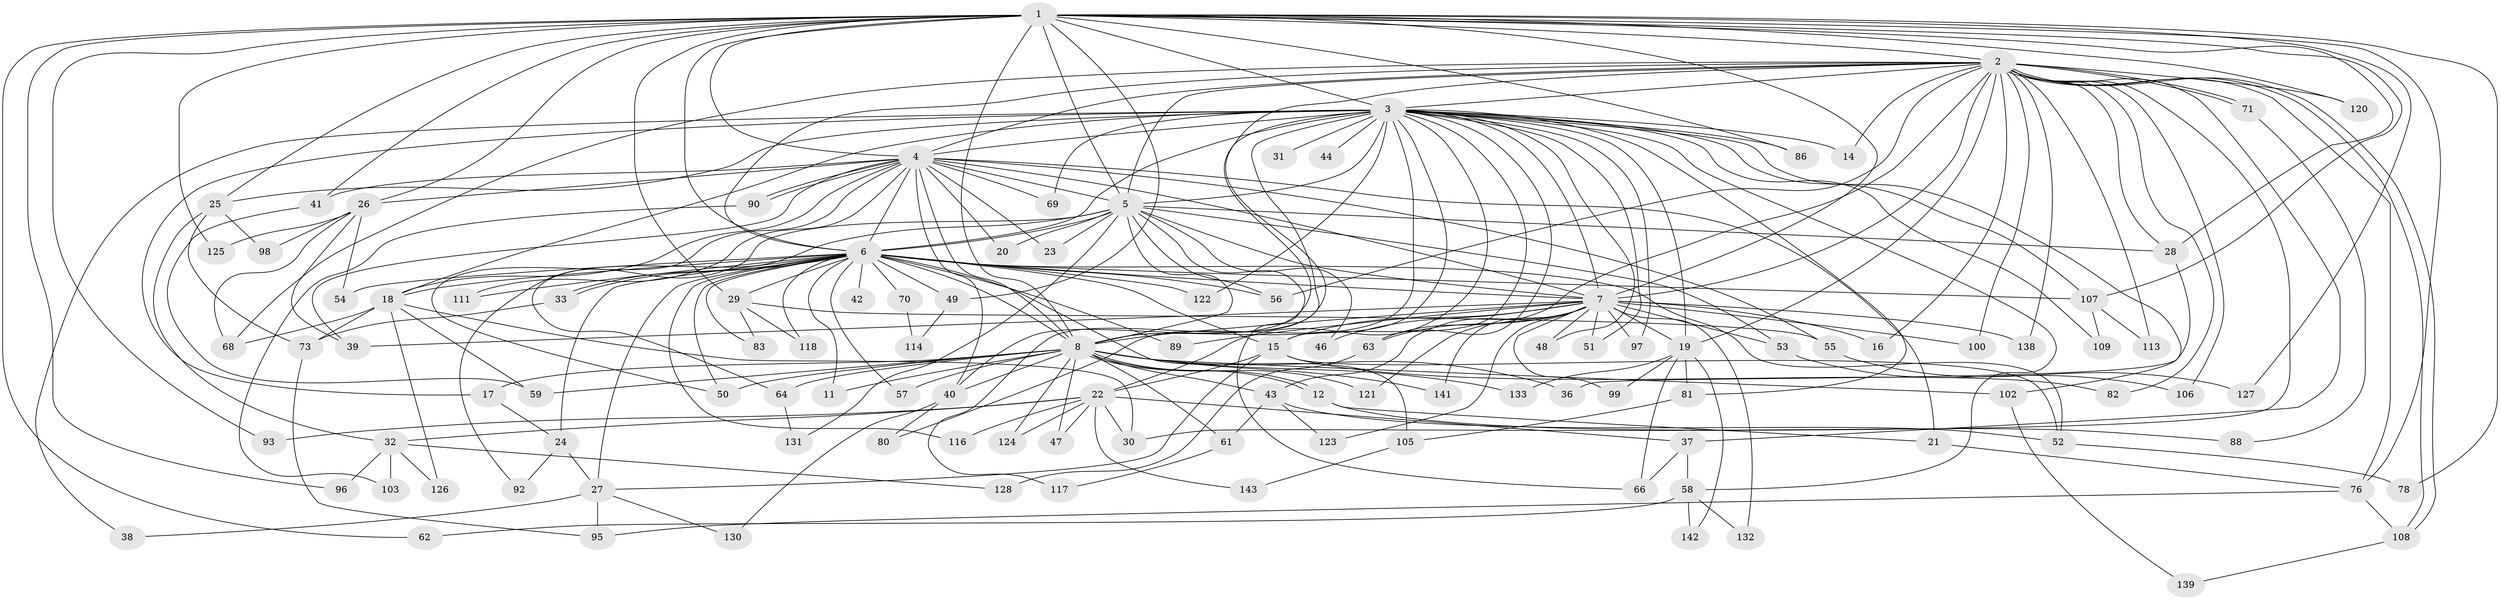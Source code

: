 // Generated by graph-tools (version 1.1) at 2025/23/03/03/25 07:23:42]
// undirected, 112 vertices, 252 edges
graph export_dot {
graph [start="1"]
  node [color=gray90,style=filled];
  1 [super="+35"];
  2 [super="+67"];
  3 [super="+9"];
  4 [super="+137"];
  5 [super="+85"];
  6 [super="+10"];
  7 [super="+13"];
  8 [super="+74"];
  11;
  12;
  14;
  15 [super="+104"];
  16;
  17;
  18 [super="+45"];
  19 [super="+94"];
  20;
  21 [super="+84"];
  22 [super="+72"];
  23;
  24 [super="+77"];
  25 [super="+75"];
  26 [super="+119"];
  27 [super="+91"];
  28 [super="+136"];
  29 [super="+129"];
  30;
  31;
  32;
  33 [super="+34"];
  36;
  37;
  38;
  39 [super="+135"];
  40 [super="+87"];
  41;
  42;
  43;
  44;
  46;
  47;
  48;
  49;
  50 [super="+101"];
  51;
  52 [super="+60"];
  53;
  54;
  55;
  56 [super="+110"];
  57;
  58;
  59 [super="+65"];
  61;
  62;
  63 [super="+79"];
  64;
  66 [super="+134"];
  68;
  69;
  70;
  71;
  73;
  76;
  78;
  80;
  81;
  82;
  83;
  86;
  88;
  89;
  90;
  92;
  93;
  95 [super="+115"];
  96;
  97;
  98;
  99;
  100;
  102;
  103;
  105;
  106;
  107 [super="+140"];
  108 [super="+112"];
  109;
  111;
  113;
  114;
  116;
  117;
  118;
  120;
  121;
  122;
  123;
  124;
  125;
  126;
  127;
  128;
  130;
  131;
  132;
  133;
  138;
  139;
  141;
  142;
  143;
  1 -- 2;
  1 -- 3 [weight=2];
  1 -- 4;
  1 -- 5;
  1 -- 6 [weight=2];
  1 -- 7 [weight=2];
  1 -- 8;
  1 -- 25;
  1 -- 26;
  1 -- 29 [weight=2];
  1 -- 41;
  1 -- 49;
  1 -- 62;
  1 -- 76;
  1 -- 78;
  1 -- 86;
  1 -- 93;
  1 -- 96;
  1 -- 107;
  1 -- 120;
  1 -- 125;
  1 -- 127;
  1 -- 28;
  2 -- 3 [weight=2];
  2 -- 4;
  2 -- 5;
  2 -- 6 [weight=3];
  2 -- 7;
  2 -- 8;
  2 -- 14;
  2 -- 16;
  2 -- 19;
  2 -- 28;
  2 -- 30;
  2 -- 37;
  2 -- 56;
  2 -- 63;
  2 -- 68;
  2 -- 71;
  2 -- 71;
  2 -- 76;
  2 -- 82;
  2 -- 106;
  2 -- 108;
  2 -- 108;
  2 -- 113;
  2 -- 120;
  2 -- 138;
  2 -- 100;
  3 -- 4 [weight=2];
  3 -- 5 [weight=2];
  3 -- 6 [weight=4];
  3 -- 7 [weight=2];
  3 -- 8 [weight=2];
  3 -- 17;
  3 -- 18 [weight=2];
  3 -- 19;
  3 -- 22;
  3 -- 31 [weight=2];
  3 -- 48;
  3 -- 51;
  3 -- 69;
  3 -- 80;
  3 -- 107;
  3 -- 122;
  3 -- 14;
  3 -- 81;
  3 -- 86;
  3 -- 25;
  3 -- 97;
  3 -- 38;
  3 -- 102;
  3 -- 44;
  3 -- 109;
  3 -- 117;
  3 -- 58;
  3 -- 63;
  3 -- 40;
  3 -- 15;
  4 -- 5;
  4 -- 6 [weight=2];
  4 -- 7;
  4 -- 8;
  4 -- 20;
  4 -- 21;
  4 -- 23;
  4 -- 26;
  4 -- 40;
  4 -- 41;
  4 -- 50;
  4 -- 55;
  4 -- 69;
  4 -- 90;
  4 -- 90;
  4 -- 111;
  4 -- 18;
  4 -- 39;
  5 -- 6 [weight=2];
  5 -- 7;
  5 -- 8 [weight=2];
  5 -- 20;
  5 -- 23;
  5 -- 28;
  5 -- 46;
  5 -- 53;
  5 -- 56;
  5 -- 64;
  5 -- 92;
  5 -- 131;
  5 -- 66;
  6 -- 7 [weight=2];
  6 -- 8 [weight=3];
  6 -- 11;
  6 -- 33 [weight=2];
  6 -- 33;
  6 -- 42 [weight=2];
  6 -- 50;
  6 -- 57;
  6 -- 70 [weight=2];
  6 -- 15;
  6 -- 18;
  6 -- 83;
  6 -- 24 [weight=2];
  6 -- 89;
  6 -- 27;
  6 -- 29;
  6 -- 105;
  6 -- 111;
  6 -- 49;
  6 -- 52;
  6 -- 116;
  6 -- 54;
  6 -- 118;
  6 -- 122;
  6 -- 107;
  6 -- 56;
  7 -- 8 [weight=2];
  7 -- 16;
  7 -- 39;
  7 -- 43;
  7 -- 48;
  7 -- 51;
  7 -- 53;
  7 -- 97;
  7 -- 99;
  7 -- 100;
  7 -- 121;
  7 -- 123;
  7 -- 132;
  7 -- 138;
  7 -- 141;
  7 -- 19;
  7 -- 89;
  7 -- 46;
  7 -- 15;
  7 -- 63;
  8 -- 11;
  8 -- 12;
  8 -- 12;
  8 -- 17;
  8 -- 36;
  8 -- 40;
  8 -- 43;
  8 -- 47;
  8 -- 57;
  8 -- 59;
  8 -- 61;
  8 -- 64;
  8 -- 102;
  8 -- 121;
  8 -- 124;
  8 -- 133;
  8 -- 141;
  8 -- 50;
  12 -- 21;
  12 -- 88;
  15 -- 22;
  15 -- 27;
  15 -- 82;
  15 -- 52;
  17 -- 24;
  18 -- 30;
  18 -- 68;
  18 -- 73;
  18 -- 126;
  18 -- 59;
  19 -- 66;
  19 -- 81;
  19 -- 99;
  19 -- 133;
  19 -- 142;
  21 -- 76;
  22 -- 32;
  22 -- 37;
  22 -- 47;
  22 -- 93;
  22 -- 116;
  22 -- 124;
  22 -- 143;
  22 -- 30;
  24 -- 27;
  24 -- 92;
  25 -- 32;
  25 -- 98;
  25 -- 73;
  26 -- 39;
  26 -- 54;
  26 -- 98;
  26 -- 68;
  26 -- 125;
  27 -- 38;
  27 -- 95;
  27 -- 130;
  28 -- 36;
  29 -- 55;
  29 -- 83;
  29 -- 118;
  32 -- 96;
  32 -- 103;
  32 -- 126;
  32 -- 128;
  33 -- 73;
  37 -- 58;
  37 -- 66;
  40 -- 80;
  40 -- 130;
  41 -- 59;
  43 -- 52;
  43 -- 61;
  43 -- 123;
  49 -- 114;
  52 -- 78;
  53 -- 106;
  55 -- 127;
  58 -- 62;
  58 -- 132;
  58 -- 142;
  61 -- 117;
  63 -- 128;
  64 -- 131;
  70 -- 114;
  71 -- 88;
  73 -- 95;
  76 -- 95;
  76 -- 108;
  81 -- 105;
  90 -- 103;
  102 -- 139;
  105 -- 143;
  107 -- 109;
  107 -- 113;
  108 -- 139;
}

